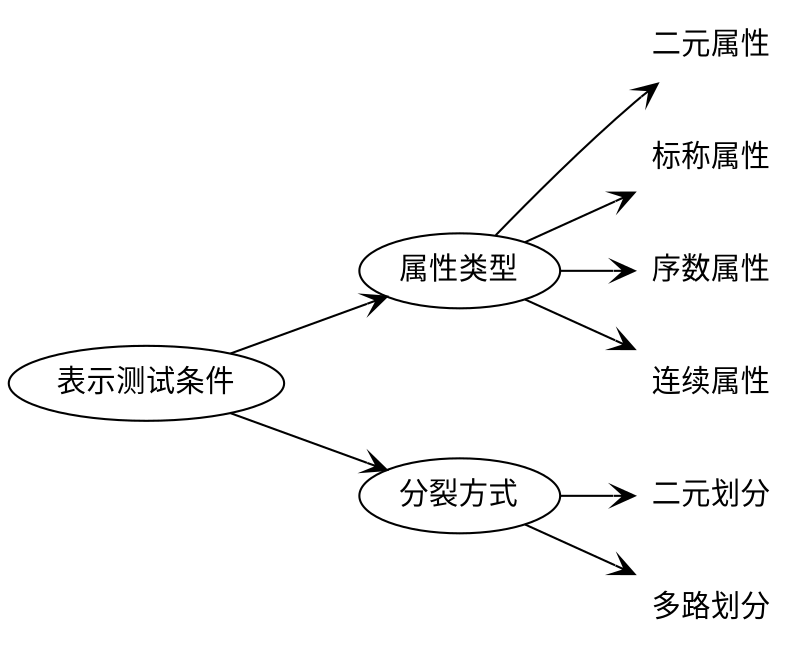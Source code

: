 digraph testCond {
	graph [rankdir=LR]
	node [fontname=STKAITI shape=oval]
	edge [arrowhead=vee]
	A [label="表示测试条件"]
	B [label="属性类型"]
	C [label="分裂方式"]
	E [label="二元属性" shape=plaintext]
	F [label="标称属性" shape=plaintext]
	G [label="序数属性" shape=plaintext]
	H [label="连续属性" shape=plaintext]
	I [label="二元划分" shape=plaintext]
	J [label="多路划分" shape=plaintext]
	A -> B
	A -> C
	B -> E
	B -> F
	B -> G
	B -> H
	C -> I
	C -> J
}
